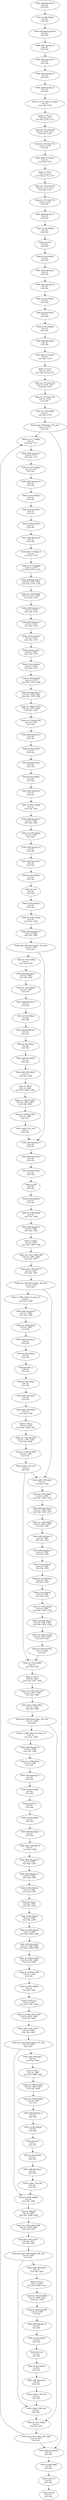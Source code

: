 digraph LivenessGraph {
1154 [label="Node addi $sp,$sp,-4\nLive In: \nLive Out: "];
1155 [label="Node sw $fp,0($sp)\nLive In: \nLive Out: "];
1156 [label="Node add $fp,$sp,$zero\nLive In: \nLive Out: "];
1157 [label="Node addi $sp,$sp,-4\nLive In: \nLive Out: "];
1158 [label="Node addi $sp,$sp,-4\nLive In: \nLive Out: "];
1159 [label="Node addi $sp,$sp,-4\nLive In: \nLive Out: "];
1160 [label="Node addi $sp,$sp,-4\nLive In: \nLive Out: "];
1161 [label="Node la v370, label_9_empty\nLive In: \nLive Out: v370"];
1162 [label="Node li v371,32\nLive In: v370\nLive Out: v370, v371"];
1163 [label="Node sb v371,0(v370)\nLive In: v370, v371\nLive Out: v370"];
1164 [label="Node lw v370,0(v370)\nLive In: v370\nLive Out: "];
1165 [label="Node addi v372,$fp,4\nLive In: \nLive Out: v372"];
1166 [label="Node li v373,1\nLive In: v372\nLive Out: v372, v373"];
1167 [label="Node sw v373,0(v372)\nLive In: v372, v373\nLive Out: v372"];
1168 [label="Node lw v372,0(v372)\nLive In: v372\nLive Out: "];
1169 [label="Node addi $sp,$sp,-4\nLive In: \nLive Out: "];
1170 [label="Node sw $ra,0($sp)\nLive In: \nLive Out: "];
1171 [label="Node jal reset\nLive In: \nLive Out: "];
1172 [label="Node lw $ra,0($sp)\nLive In: \nLive Out: "];
1173 [label="Node addi $sp,$sp,4\nLive In: \nLive Out: "];
1174 [label="Node addi $sp,$sp,-4\nLive In: \nLive Out: "];
1175 [label="Node sw $ra,0($sp)\nLive In: \nLive Out: "];
1176 [label="Node jal printGame\nLive In: \nLive Out: "];
1177 [label="Node lw $ra,0($sp)\nLive In: \nLive Out: "];
1178 [label="Node addi $sp,$sp,4\nLive In: \nLive Out: "];
1179 [label="Node addi v374,$fp,0\nLive In: \nLive Out: v374"];
1180 [label="Node li v375,1\nLive In: v374\nLive Out: v374, v375"];
1181 [label="Node sw v375,0(v374)\nLive In: v374, v375\nLive Out: v374"];
1182 [label="Node lw v374,0(v374)\nLive In: v374\nLive Out: "];
1183 [label="Node lw v376,4($fp)\nLive In: \nLive Out: v376"];
1184 [label="Node beqz v376,label_179_next\nLive In: v376\nLive Out: "];
1185 [label="Node lw v377,0($fp)\nLive In: \nLive Out: v377"];
1186 [label="Node addi $sp,$sp,-4\nLive In: v377\nLive Out: v377"];
1187 [label="Node sw v377,0($sp)\nLive In: v377\nLive Out: "];
1188 [label="Node addi $sp,$sp,-4\nLive In: \nLive Out: "];
1189 [label="Node sw $ra,0($sp)\nLive In: \nLive Out: "];
1190 [label="Node jal selectmove\nLive In: \nLive Out: "];
1191 [label="Node lw $ra,0($sp)\nLive In: \nLive Out: "];
1192 [label="Node addi $sp,$sp,8\nLive In: \nLive Out: "];
1193 [label="Node addi v378,$fp,-4\nLive In: \nLive Out: v378"];
1194 [label="Node lw v379,0($fp)\nLive In: v378\nLive Out: v379, v378"];
1195 [label="Node addi $sp,$sp,-4\nLive In: v379, v378\nLive Out: v379, v378"];
1196 [label="Node sw v379,0($sp)\nLive In: v379, v378\nLive Out: v378"];
1197 [label="Node addi $sp,$sp,-4\nLive In: v378\nLive Out: v378"];
1198 [label="Node addi $sp,$sp,-4\nLive In: v378\nLive Out: v378"];
1199 [label="Node sw $ra,0($sp)\nLive In: v378\nLive Out: v378"];
1200 [label="Node jal get_mark\nLive In: v378\nLive Out: v378"];
1201 [label="Node lw $ra,0($sp)\nLive In: v378\nLive Out: v378"];
1202 [label="Node lb v380,4($sp)\nLive In: v378\nLive Out: v378, v380"];
1203 [label="Node addi $sp,$sp,12\nLive In: v378, v380\nLive Out: v378, v380"];
1204 [label="Node sb v380,0(v378)\nLive In: v378, v380\nLive Out: v378"];
1205 [label="Node lw v378,0(v378)\nLive In: v378\nLive Out: "];
1206 [label="Node addi $sp,$sp,-4\nLive In: \nLive Out: "];
1207 [label="Node sw $ra,0($sp)\nLive In: \nLive Out: "];
1208 [label="Node jal printGame\nLive In: \nLive Out: "];
1209 [label="Node lw $ra,0($sp)\nLive In: \nLive Out: "];
1210 [label="Node addi $sp,$sp,4\nLive In: \nLive Out: "];
1211 [label="Node lb v381,-4($fp)\nLive In: \nLive Out: v381"];
1212 [label="Node addi $sp,$sp,-4\nLive In: v381\nLive Out: v381"];
1213 [label="Node sw v381,0($sp)\nLive In: v381\nLive Out: "];
1214 [label="Node addi $sp,$sp,-4\nLive In: \nLive Out: "];
1215 [label="Node addi $sp,$sp,-4\nLive In: \nLive Out: "];
1216 [label="Node sw $ra,0($sp)\nLive In: \nLive Out: "];
1217 [label="Node jal won\nLive In: \nLive Out: "];
1218 [label="Node lw $ra,0($sp)\nLive In: \nLive Out: "];
1219 [label="Node lw v382,4($sp)\nLive In: \nLive Out: v382"];
1220 [label="Node addi $sp,$sp,12\nLive In: v382\nLive Out: v382"];
1221 [label="Node beq v382,$zero,label_181_else\nLive In: v382\nLive Out: "];
1222 [label="Node lw v383,0($fp)\nLive In: \nLive Out: v383"];
1223 [label="Node addi $sp,$sp,-4\nLive In: v383\nLive Out: v383"];
1224 [label="Node sw v383,0($sp)\nLive In: v383\nLive Out: "];
1225 [label="Node addi $sp,$sp,-4\nLive In: \nLive Out: "];
1226 [label="Node sw $ra,0($sp)\nLive In: \nLive Out: "];
1227 [label="Node jal printWinner\nLive In: \nLive Out: "];
1228 [label="Node lw $ra,0($sp)\nLive In: \nLive Out: "];
1229 [label="Node addi $sp,$sp,8\nLive In: \nLive Out: "];
1230 [label="Node addi v384,$fp,4\nLive In: \nLive Out: v384"];
1231 [label="Node li v385,0\nLive In: v384\nLive Out: v384, v385"];
1232 [label="Node sw v385,0(v384)\nLive In: v384, v385\nLive Out: v384"];
1233 [label="Node lw v384,0(v384)\nLive In: v384\nLive Out: "];
1234 [label="Node j label_182_end\nLive In: \nLive Out: "];
1235 [label="Node addi $sp,$sp,-4\nLive In: \nLive Out: "];
1236 [label="Node addi $sp,$sp,-4\nLive In: \nLive Out: "];
1237 [label="Node sw $ra,0($sp)\nLive In: \nLive Out: "];
1238 [label="Node jal full\nLive In: \nLive Out: "];
1239 [label="Node lw $ra,0($sp)\nLive In: \nLive Out: "];
1240 [label="Node lw v386,4($sp)\nLive In: \nLive Out: v386"];
1241 [label="Node addi $sp,$sp,8\nLive In: v386\nLive Out: v386"];
1242 [label="Node li v388,1\nLive In: v386\nLive Out: v388, v386"];
1243 [label="Node xor v387,v386,v388\nLive In: v388, v386\nLive Out: v387"];
1244 [label="Node sltiu v387,v387,1\nLive In: v387\nLive Out: v387"];
1245 [label="Node beq v387,$zero,label_183_else\nLive In: v387\nLive Out: "];
1246 [label="Node la v389, label_35_main_str\nLive In: \nLive Out: v389"];
1247 [label="Node addi $sp,$sp,-4\nLive In: v389\nLive Out: v389"];
1248 [label="Node sw v389,0($sp)\nLive In: v389\nLive Out: "];
1249 [label="Node addi $sp,$sp,-4\nLive In: \nLive Out: "];
1250 [label="Node sw $ra,0($sp)\nLive In: \nLive Out: "];
1251 [label="Node jal print_s\nLive In: \nLive Out: "];
1252 [label="Node lw $ra,0($sp)\nLive In: \nLive Out: "];
1253 [label="Node addi $sp,$sp,8\nLive In: \nLive Out: "];
1254 [label="Node addi v390,$fp,4\nLive In: \nLive Out: v390"];
1255 [label="Node li v391,0\nLive In: v390\nLive Out: v390, v391"];
1256 [label="Node sw v391,0(v390)\nLive In: v390, v391\nLive Out: v390"];
1257 [label="Node lw v390,0(v390)\nLive In: v390\nLive Out: "];
1258 [label="Node j label_184_end\nLive In: \nLive Out: "];
1259 [label="Node addi v392,$fp,0\nLive In: \nLive Out: v392"];
1260 [label="Node lw v393,0($fp)\nLive In: v392\nLive Out: v392, v393"];
1261 [label="Node addi $sp,$sp,-4\nLive In: v392, v393\nLive Out: v392, v393"];
1262 [label="Node sw v393,0($sp)\nLive In: v392, v393\nLive Out: v392"];
1263 [label="Node addi $sp,$sp,-4\nLive In: v392\nLive Out: v392"];
1264 [label="Node addi $sp,$sp,-4\nLive In: v392\nLive Out: v392"];
1265 [label="Node sw $ra,0($sp)\nLive In: v392\nLive Out: v392"];
1266 [label="Node jal switchPlayer\nLive In: v392\nLive Out: v392"];
1267 [label="Node lw $ra,0($sp)\nLive In: v392\nLive Out: v392"];
1268 [label="Node lw v394,4($sp)\nLive In: v392\nLive Out: v392, v394"];
1269 [label="Node addi $sp,$sp,12\nLive In: v392, v394\nLive Out: v392, v394"];
1270 [label="Node sw v394,0(v392)\nLive In: v392, v394\nLive Out: v392"];
1271 [label="Node lw v392,0(v392)\nLive In: v392\nLive Out: "];
1272 [label="Node lw v395,4($fp)\nLive In: \nLive Out: v395"];
1273 [label="Node li v397,0\nLive In: v395\nLive Out: v397, v395"];
1274 [label="Node xor v396,v395,v397\nLive In: v397, v395\nLive Out: v396"];
1275 [label="Node sltiu v396,v396,1\nLive In: v396\nLive Out: v396"];
1276 [label="Node beq v396,$zero,label_185_else\nLive In: v396\nLive Out: "];
1277 [label="Node la v398, label_36_main_str\nLive In: \nLive Out: v398"];
1278 [label="Node addi $sp,$sp,-4\nLive In: v398\nLive Out: v398"];
1279 [label="Node sw v398,0($sp)\nLive In: v398\nLive Out: "];
1280 [label="Node addi $sp,$sp,-4\nLive In: \nLive Out: "];
1281 [label="Node sw $ra,0($sp)\nLive In: \nLive Out: "];
1282 [label="Node jal print_s\nLive In: \nLive Out: "];
1283 [label="Node lw $ra,0($sp)\nLive In: \nLive Out: "];
1284 [label="Node addi $sp,$sp,8\nLive In: \nLive Out: "];
1285 [label="Node addi v399,$fp,-8\nLive In: \nLive Out: v399"];
1286 [label="Node addi $sp,$sp,-4\nLive In: v399\nLive Out: v399"];
1287 [label="Node addi $sp,$sp,-4\nLive In: v399\nLive Out: v399"];
1288 [label="Node sw $ra,0($sp)\nLive In: v399\nLive Out: v399"];
1289 [label="Node jal read_c\nLive In: v399\nLive Out: v399"];
1290 [label="Node lw $ra,0($sp)\nLive In: v399\nLive Out: v399"];
1291 [label="Node lb v400,4($sp)\nLive In: v399\nLive Out: v399, v400"];
1292 [label="Node addi $sp,$sp,8\nLive In: v399, v400\nLive Out: v399, v400"];
1293 [label="Node sb v400,0(v399)\nLive In: v399, v400\nLive Out: v399"];
1294 [label="Node lw v399,0(v399)\nLive In: v399\nLive Out: "];
1295 [label="Node lb v401,-8($fp)\nLive In: \nLive Out: v401"];
1296 [label="Node li v403,121\nLive In: v401\nLive Out: v401, v403"];
1297 [label="Node xor v402,v401,v403\nLive In: v401, v403\nLive Out: v402"];
1298 [label="Node sltiu v402,v402,1\nLive In: v402\nLive Out: v402"];
1299 [label="Node beq v402,$zero,label_187_else\nLive In: v402\nLive Out: "];
1300 [label="Node addi v404,$fp,4\nLive In: \nLive Out: v404"];
1301 [label="Node li v405,1\nLive In: v404\nLive Out: v404, v405"];
1302 [label="Node sw v405,0(v404)\nLive In: v404, v405\nLive Out: v404"];
1303 [label="Node lw v404,0(v404)\nLive In: v404\nLive Out: "];
1304 [label="Node addi $sp,$sp,-4\nLive In: \nLive Out: "];
1305 [label="Node sw $ra,0($sp)\nLive In: \nLive Out: "];
1306 [label="Node jal reset\nLive In: \nLive Out: "];
1307 [label="Node lw $ra,0($sp)\nLive In: \nLive Out: "];
1308 [label="Node addi $sp,$sp,4\nLive In: \nLive Out: "];
1309 [label="Node j label_188_end\nLive In: \nLive Out: "];
1310 [label="Node lb v406,-8($fp)\nLive In: \nLive Out: v406"];
1311 [label="Node li v408,89\nLive In: v406\nLive Out: v408, v406"];
1312 [label="Node xor v407,v406,v408\nLive In: v408, v406\nLive Out: v407"];
1313 [label="Node sltiu v407,v407,1\nLive In: v407\nLive Out: v407"];
1314 [label="Node beq v407,$zero,label_189_else\nLive In: v407\nLive Out: "];
1315 [label="Node addi v409,$fp,4\nLive In: \nLive Out: v409"];
1316 [label="Node li v410,1\nLive In: v409\nLive Out: v409, v410"];
1317 [label="Node sw v410,0(v409)\nLive In: v409, v410\nLive Out: v409"];
1318 [label="Node lw v409,0(v409)\nLive In: v409\nLive Out: "];
1319 [label="Node addi $sp,$sp,-4\nLive In: \nLive Out: "];
1320 [label="Node sw $ra,0($sp)\nLive In: \nLive Out: "];
1321 [label="Node jal reset\nLive In: \nLive Out: "];
1322 [label="Node lw $ra,0($sp)\nLive In: \nLive Out: "];
1323 [label="Node addi $sp,$sp,4\nLive In: \nLive Out: "];
1324 [label="Node j label_190_end\nLive In: \nLive Out: "];
1325 [label="Node j label_186_end\nLive In: \nLive Out: "];
1326 [label="Node lw v411,4($fp)\nLive In: \nLive Out: v411"];
1327 [label="Node bnez v411,label_180_body\nLive In: v411\nLive Out: "];
1328 [label="Node addi $sp,$sp,20\nLive In: \nLive Out: "];
1329 [label="Node lw $fp,0($fp)\nLive In: \nLive Out: "];
1330 [label="Node li $v0,10\nLive In: \nLive Out: "];
1331 [label="Node syscall\nLive In: \nLive Out: "];
1154 -> 1155;
1155 -> 1156;
1156 -> 1157;
1157 -> 1158;
1158 -> 1159;
1159 -> 1160;
1160 -> 1161;
1161 -> 1162;
1162 -> 1163;
1163 -> 1164;
1164 -> 1165;
1165 -> 1166;
1166 -> 1167;
1167 -> 1168;
1168 -> 1169;
1169 -> 1170;
1170 -> 1171;
1171 -> 1172;
1172 -> 1173;
1173 -> 1174;
1174 -> 1175;
1175 -> 1176;
1176 -> 1177;
1177 -> 1178;
1178 -> 1179;
1179 -> 1180;
1180 -> 1181;
1181 -> 1182;
1182 -> 1183;
1183 -> 1184;
1184 -> 1328;
1184 -> 1185;
1185 -> 1186;
1186 -> 1187;
1187 -> 1188;
1188 -> 1189;
1189 -> 1190;
1190 -> 1191;
1191 -> 1192;
1192 -> 1193;
1193 -> 1194;
1194 -> 1195;
1195 -> 1196;
1196 -> 1197;
1197 -> 1198;
1198 -> 1199;
1199 -> 1200;
1200 -> 1201;
1201 -> 1202;
1202 -> 1203;
1203 -> 1204;
1204 -> 1205;
1205 -> 1206;
1206 -> 1207;
1207 -> 1208;
1208 -> 1209;
1209 -> 1210;
1210 -> 1211;
1211 -> 1212;
1212 -> 1213;
1213 -> 1214;
1214 -> 1215;
1215 -> 1216;
1216 -> 1217;
1217 -> 1218;
1218 -> 1219;
1219 -> 1220;
1220 -> 1221;
1221 -> 1235;
1221 -> 1222;
1222 -> 1223;
1223 -> 1224;
1224 -> 1225;
1225 -> 1226;
1226 -> 1227;
1227 -> 1228;
1228 -> 1229;
1229 -> 1230;
1230 -> 1231;
1231 -> 1232;
1232 -> 1233;
1233 -> 1234;
1234 -> 1235;
1235 -> 1236;
1236 -> 1237;
1237 -> 1238;
1238 -> 1239;
1239 -> 1240;
1240 -> 1241;
1241 -> 1242;
1242 -> 1243;
1243 -> 1244;
1244 -> 1245;
1245 -> 1259;
1245 -> 1246;
1246 -> 1247;
1247 -> 1248;
1248 -> 1249;
1249 -> 1250;
1250 -> 1251;
1251 -> 1252;
1252 -> 1253;
1253 -> 1254;
1254 -> 1255;
1255 -> 1256;
1256 -> 1257;
1257 -> 1258;
1258 -> 1272;
1258 -> 1259;
1259 -> 1260;
1260 -> 1261;
1261 -> 1262;
1262 -> 1263;
1263 -> 1264;
1264 -> 1265;
1265 -> 1266;
1266 -> 1267;
1267 -> 1268;
1268 -> 1269;
1269 -> 1270;
1270 -> 1271;
1271 -> 1272;
1272 -> 1273;
1273 -> 1274;
1274 -> 1275;
1275 -> 1276;
1276 -> 1326;
1276 -> 1277;
1277 -> 1278;
1278 -> 1279;
1279 -> 1280;
1280 -> 1281;
1281 -> 1282;
1282 -> 1283;
1283 -> 1284;
1284 -> 1285;
1285 -> 1286;
1286 -> 1287;
1287 -> 1288;
1288 -> 1289;
1289 -> 1290;
1290 -> 1291;
1291 -> 1292;
1292 -> 1293;
1293 -> 1294;
1294 -> 1295;
1295 -> 1296;
1296 -> 1297;
1297 -> 1298;
1298 -> 1299;
1299 -> 1310;
1299 -> 1300;
1300 -> 1301;
1301 -> 1302;
1302 -> 1303;
1303 -> 1304;
1304 -> 1305;
1305 -> 1306;
1306 -> 1307;
1307 -> 1308;
1308 -> 1309;
1309 -> 1310;
1310 -> 1311;
1311 -> 1312;
1312 -> 1313;
1313 -> 1314;
1314 -> 1325;
1314 -> 1315;
1315 -> 1316;
1316 -> 1317;
1317 -> 1318;
1318 -> 1319;
1319 -> 1320;
1320 -> 1321;
1321 -> 1322;
1322 -> 1323;
1323 -> 1324;
1324 -> 1325;
1325 -> 1326;
1326 -> 1327;
1327 -> 1185;
1327 -> 1328;
1328 -> 1329;
1329 -> 1330;
1330 -> 1331;
}
